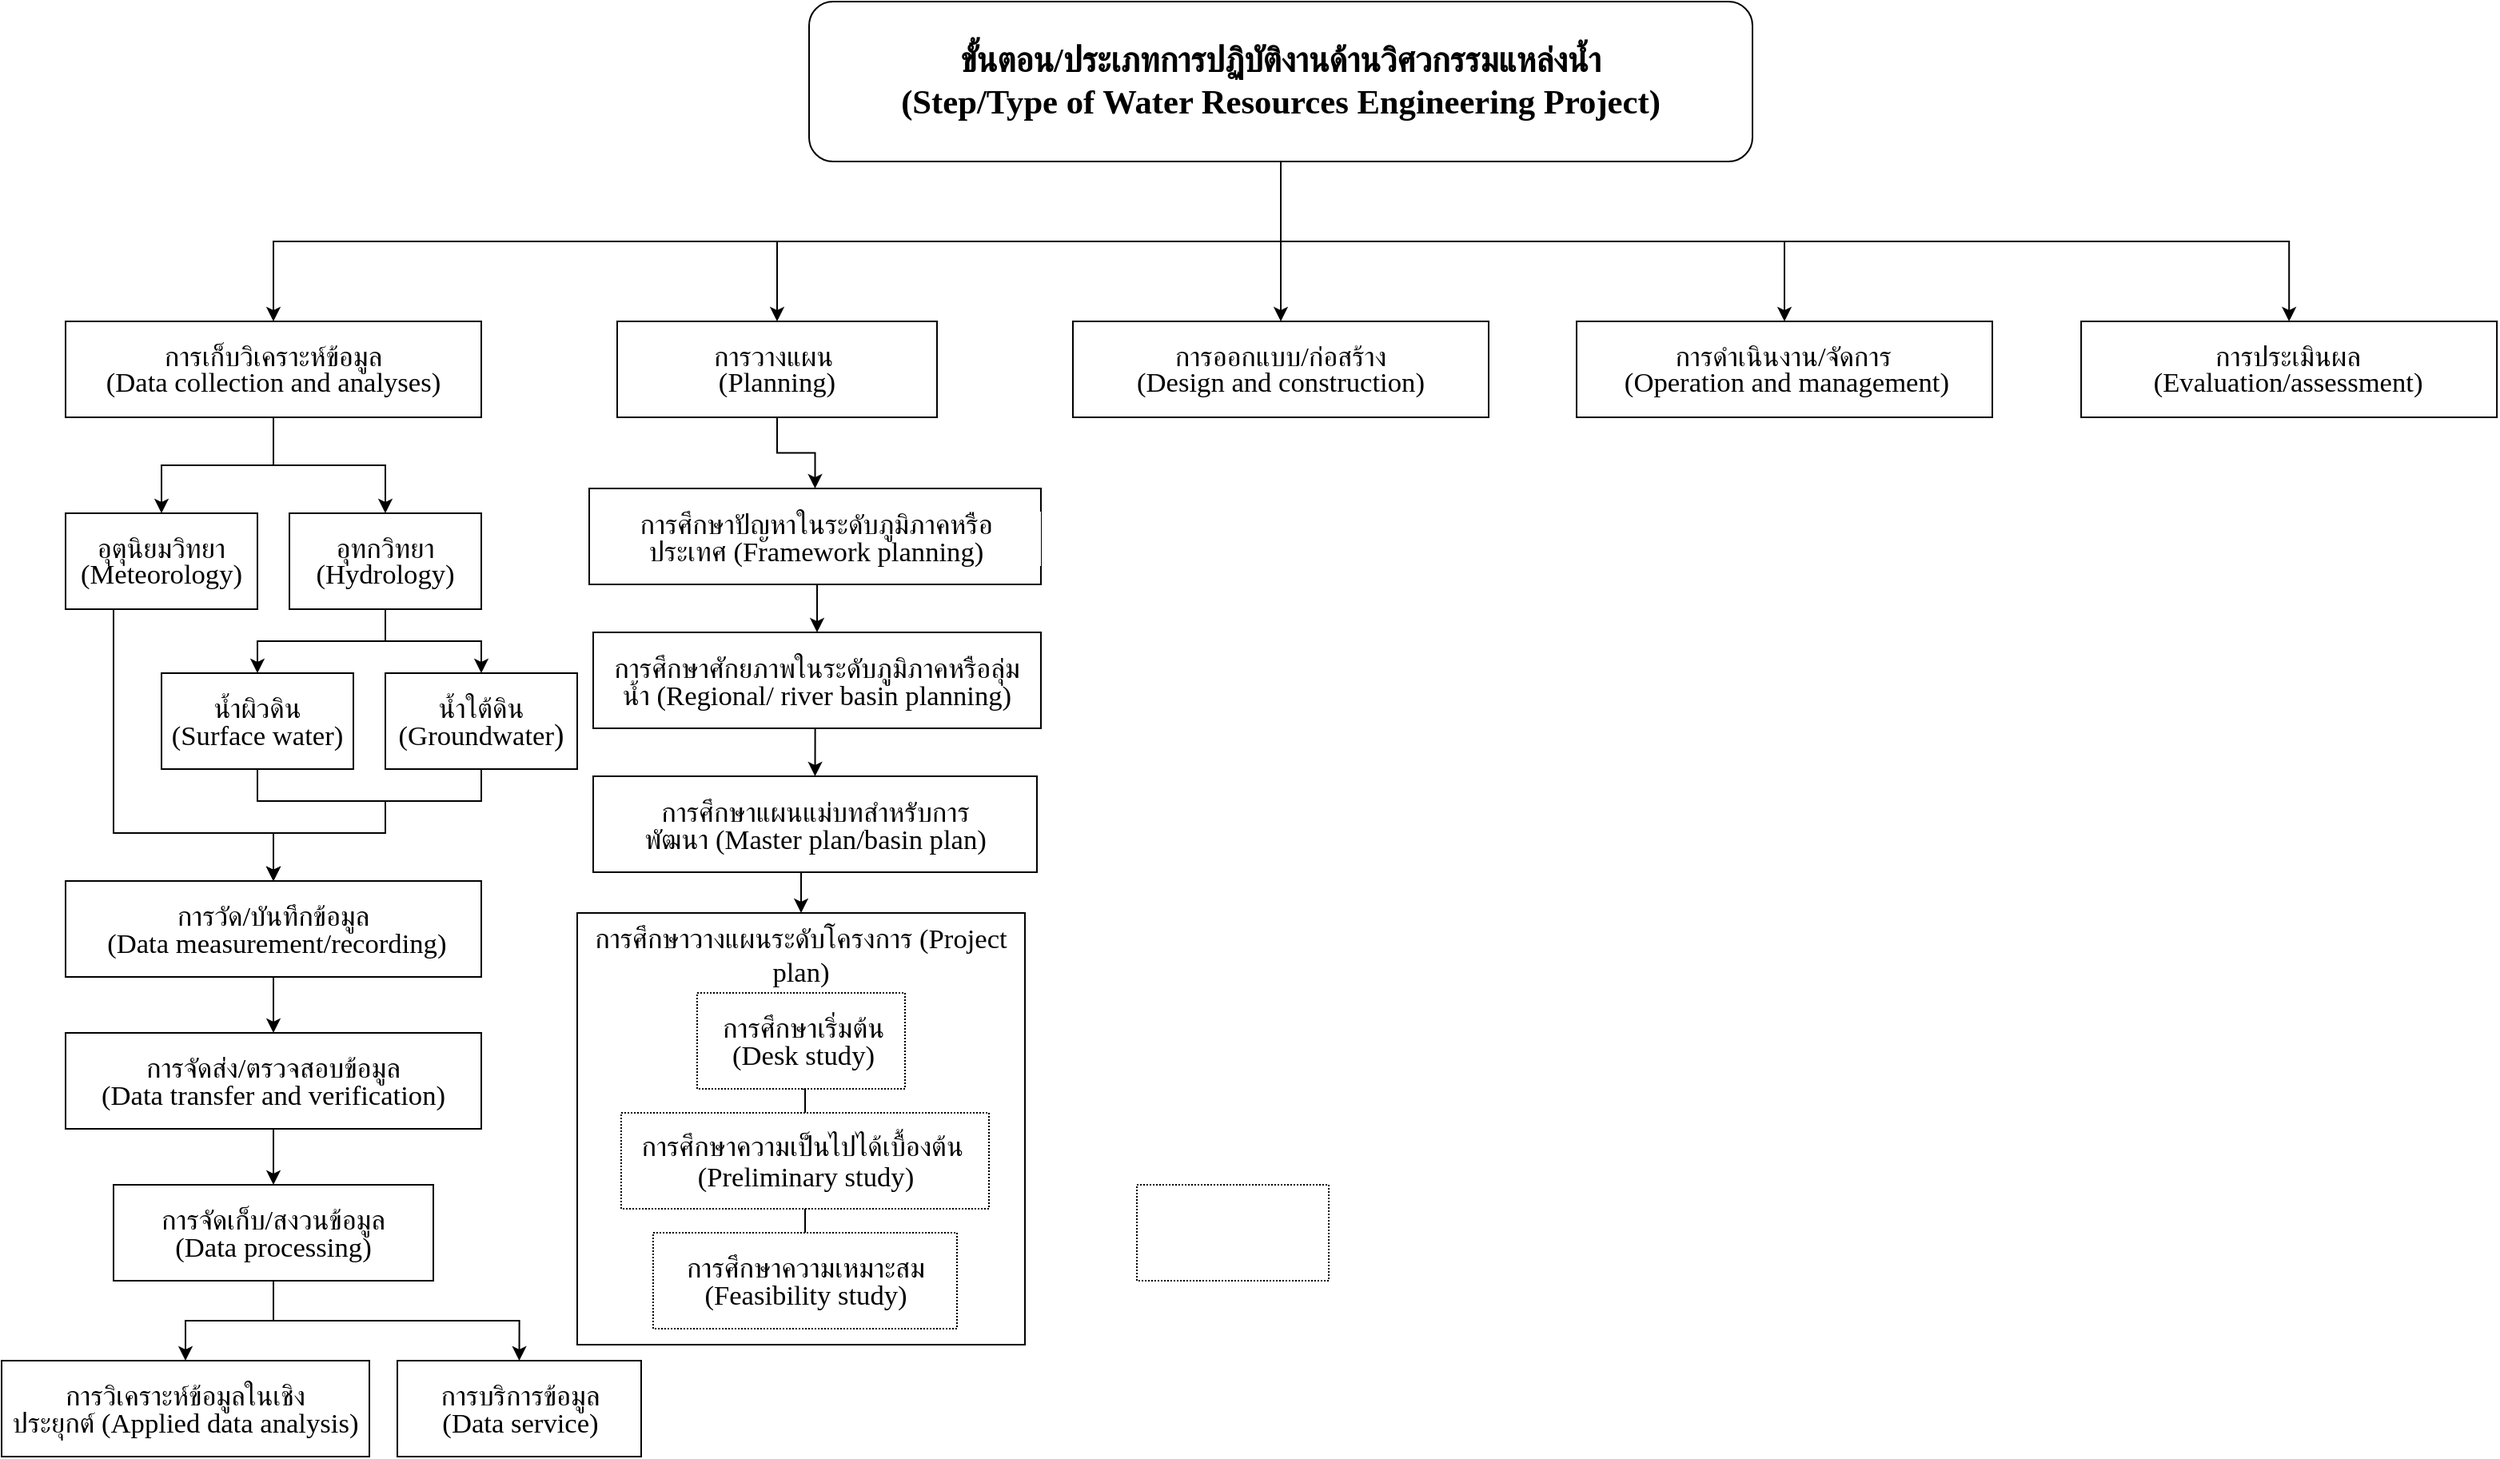 <mxfile version="15.6.5" type="github">
  <diagram id="C5RBs43oDa-KdzZeNtuy" name="Page-1">
    <mxGraphModel dx="1940" dy="632" grid="1" gridSize="10" guides="1" tooltips="1" connect="1" arrows="1" fold="1" page="1" pageScale="1" pageWidth="827" pageHeight="1169" math="0" shadow="0">
      <root>
        <mxCell id="WIyWlLk6GJQsqaUBKTNV-0" />
        <mxCell id="WIyWlLk6GJQsqaUBKTNV-1" parent="WIyWlLk6GJQsqaUBKTNV-0" />
        <mxCell id="LF6EKqhV0Nr8-d3hsMDu-3" style="edgeStyle=orthogonalEdgeStyle;rounded=0;orthogonalLoop=1;jettySize=auto;html=1;exitX=0.5;exitY=1;exitDx=0;exitDy=0;entryX=0.5;entryY=0;entryDx=0;entryDy=0;fontFamily=Sarabun;fontSource=https%3A%2F%2Ffonts.googleapis.com%2Fcss%3Ffamily%3DSarabun;fontColor=default;strokeColor=default;labelBackgroundColor=default;" edge="1" parent="WIyWlLk6GJQsqaUBKTNV-1" source="WIyWlLk6GJQsqaUBKTNV-3" target="LF6EKqhV0Nr8-d3hsMDu-1">
          <mxGeometry relative="1" as="geometry" />
        </mxCell>
        <mxCell id="LF6EKqhV0Nr8-d3hsMDu-9" style="edgeStyle=orthogonalEdgeStyle;rounded=0;orthogonalLoop=1;jettySize=auto;html=1;exitX=0.5;exitY=1;exitDx=0;exitDy=0;entryX=0.5;entryY=0;entryDx=0;entryDy=0;labelBackgroundColor=default;fontFamily=Sarabun;fontSource=https%3A%2F%2Ffonts.googleapis.com%2Fcss%3Ffamily%3DSarabun;fontColor=default;strokeColor=default;" edge="1" parent="WIyWlLk6GJQsqaUBKTNV-1" source="WIyWlLk6GJQsqaUBKTNV-3" target="LF6EKqhV0Nr8-d3hsMDu-4">
          <mxGeometry relative="1" as="geometry" />
        </mxCell>
        <mxCell id="LF6EKqhV0Nr8-d3hsMDu-10" style="edgeStyle=orthogonalEdgeStyle;rounded=0;orthogonalLoop=1;jettySize=auto;html=1;exitX=0.5;exitY=1;exitDx=0;exitDy=0;labelBackgroundColor=default;fontFamily=Sarabun;fontSource=https%3A%2F%2Ffonts.googleapis.com%2Fcss%3Ffamily%3DSarabun;fontColor=default;strokeColor=default;" edge="1" parent="WIyWlLk6GJQsqaUBKTNV-1" source="WIyWlLk6GJQsqaUBKTNV-3" target="LF6EKqhV0Nr8-d3hsMDu-6">
          <mxGeometry relative="1" as="geometry" />
        </mxCell>
        <mxCell id="LF6EKqhV0Nr8-d3hsMDu-11" style="edgeStyle=orthogonalEdgeStyle;rounded=0;orthogonalLoop=1;jettySize=auto;html=1;exitX=0.5;exitY=1;exitDx=0;exitDy=0;entryX=0.5;entryY=0;entryDx=0;entryDy=0;labelBackgroundColor=default;fontFamily=Sarabun;fontSource=https%3A%2F%2Ffonts.googleapis.com%2Fcss%3Ffamily%3DSarabun;fontColor=default;strokeColor=default;" edge="1" parent="WIyWlLk6GJQsqaUBKTNV-1" source="WIyWlLk6GJQsqaUBKTNV-3" target="LF6EKqhV0Nr8-d3hsMDu-7">
          <mxGeometry relative="1" as="geometry" />
        </mxCell>
        <mxCell id="LF6EKqhV0Nr8-d3hsMDu-12" style="edgeStyle=orthogonalEdgeStyle;rounded=0;orthogonalLoop=1;jettySize=auto;html=1;exitX=0.5;exitY=1;exitDx=0;exitDy=0;labelBackgroundColor=default;fontFamily=Sarabun;fontSource=https%3A%2F%2Ffonts.googleapis.com%2Fcss%3Ffamily%3DSarabun;fontColor=default;strokeColor=default;" edge="1" parent="WIyWlLk6GJQsqaUBKTNV-1" source="WIyWlLk6GJQsqaUBKTNV-3" target="LF6EKqhV0Nr8-d3hsMDu-8">
          <mxGeometry relative="1" as="geometry" />
        </mxCell>
        <mxCell id="WIyWlLk6GJQsqaUBKTNV-3" value="&lt;p&gt;&lt;b&gt;&lt;font data-font-src=&quot;https://fonts.google.com/specimen/Sarabun?query=sarabun#standard-styles&quot;&gt;&lt;span lang=&quot;TH&quot; style=&quot;font-size: 16pt&quot;&gt;ขั้นตอน/ประเภทการปฏิบัติงานด้านวิศวกรรมแหล่งน้ำ&lt;/span&gt;&lt;span lang=&quot;EN-US&quot; style=&quot;font-size: 16pt&quot;&gt;&lt;br&gt;&lt;/span&gt;&lt;/font&gt;&lt;/b&gt;&lt;b&gt;&lt;font data-font-src=&quot;https://fonts.google.com/specimen/Sarabun?query=sarabun#standard-styles&quot;&gt;&lt;span lang=&quot;EN-US&quot; style=&quot;font-size: 16pt&quot;&gt;(Step/Type of Water Resources Engineering Project)&lt;/span&gt;&lt;/font&gt;&lt;/b&gt;&lt;/p&gt;&lt;span style=&quot;font-size: medium&quot;&gt;&lt;/span&gt;" style="rounded=1;whiteSpace=wrap;html=1;fontSize=12;glass=0;strokeWidth=1;shadow=0;fillColor=default;strokeColor=default;fontColor=default;fontFamily=Sarabun;fontSource=https%3A%2F%2Ffonts.googleapis.com%2Fcss%3Ffamily%3DSarabun;" parent="WIyWlLk6GJQsqaUBKTNV-1" vertex="1">
          <mxGeometry x="-295" y="40" width="590" height="100" as="geometry" />
        </mxCell>
        <mxCell id="LF6EKqhV0Nr8-d3hsMDu-22" style="edgeStyle=orthogonalEdgeStyle;rounded=0;orthogonalLoop=1;jettySize=auto;html=1;exitX=0.5;exitY=1;exitDx=0;exitDy=0;entryX=0.5;entryY=0;entryDx=0;entryDy=0;labelBackgroundColor=default;fontFamily=Sarabun;fontSource=https%3A%2F%2Ffonts.googleapis.com%2Fcss%3Ffamily%3DSarabun;fontColor=default;strokeColor=default;" edge="1" parent="WIyWlLk6GJQsqaUBKTNV-1" source="LF6EKqhV0Nr8-d3hsMDu-1" target="LF6EKqhV0Nr8-d3hsMDu-13">
          <mxGeometry relative="1" as="geometry" />
        </mxCell>
        <mxCell id="LF6EKqhV0Nr8-d3hsMDu-23" style="edgeStyle=orthogonalEdgeStyle;rounded=0;orthogonalLoop=1;jettySize=auto;html=1;exitX=0.5;exitY=1;exitDx=0;exitDy=0;entryX=0.5;entryY=0;entryDx=0;entryDy=0;labelBackgroundColor=default;fontFamily=Sarabun;fontSource=https%3A%2F%2Ffonts.googleapis.com%2Fcss%3Ffamily%3DSarabun;fontColor=default;strokeColor=default;" edge="1" parent="WIyWlLk6GJQsqaUBKTNV-1" source="LF6EKqhV0Nr8-d3hsMDu-1" target="LF6EKqhV0Nr8-d3hsMDu-21">
          <mxGeometry relative="1" as="geometry" />
        </mxCell>
        <mxCell id="LF6EKqhV0Nr8-d3hsMDu-1" value="&lt;p class=&quot;MsoNormal&quot; align=&quot;center&quot; style=&quot;margin: 0cm ; font-size: 14pt ; line-height: 11pt&quot;&gt;&lt;font face=&quot;Sarabun&quot; data-font-src=&quot;https://fonts.googleapis.com/css?family=Sarabun&quot;&gt;&lt;span&gt;&lt;span lang=&quot;TH&quot; style=&quot;font-size: 13pt&quot;&gt;การเก็บวิเคราะห์ข้อมูล&lt;/span&gt;&lt;/span&gt;&lt;span&gt;&lt;span lang=&quot;EN-US&quot; style=&quot;font-size: 13pt&quot;&gt;&lt;/span&gt;&lt;/span&gt;&lt;/font&gt;&lt;/p&gt;&lt;p class=&quot;MsoNormal&quot; align=&quot;center&quot; style=&quot;margin: 0cm ; font-size: 14pt ; line-height: 11pt&quot;&gt;&lt;span&gt;&lt;span lang=&quot;EN-US&quot; style=&quot;font-size: 13pt&quot;&gt;&lt;font face=&quot;Sarabun&quot; data-font-src=&quot;https://fonts.googleapis.com/css?family=Sarabun&quot;&gt;(Data collection and analyses)&lt;/font&gt;&lt;font face=&quot;Angsana New, serif&quot;&gt;&lt;/font&gt;&lt;/span&gt;&lt;/span&gt;&lt;/p&gt;" style="rounded=0;whiteSpace=wrap;html=1;fontFamily=TH Sarabun New;fontSource=https%3A%2F%2Ffonts.google.com%2Fspecimen%2FSarabun%3Fquery%3Dsarabun%23standard-styles;fontColor=default;strokeColor=default;fillColor=default;fontStyle=0;labelBackgroundColor=default;" vertex="1" parent="WIyWlLk6GJQsqaUBKTNV-1">
          <mxGeometry x="-760" y="240" width="260" height="60" as="geometry" />
        </mxCell>
        <mxCell id="LF6EKqhV0Nr8-d3hsMDu-43" style="edgeStyle=orthogonalEdgeStyle;rounded=0;orthogonalLoop=1;jettySize=auto;html=1;exitX=0.5;exitY=1;exitDx=0;exitDy=0;labelBackgroundColor=default;fontFamily=Sarabun;fontSource=https%3A%2F%2Ffonts.googleapis.com%2Fcss%3Ffamily%3DSarabun;fontSize=11;fontColor=default;strokeColor=default;" edge="1" parent="WIyWlLk6GJQsqaUBKTNV-1" source="LF6EKqhV0Nr8-d3hsMDu-4" target="LF6EKqhV0Nr8-d3hsMDu-40">
          <mxGeometry relative="1" as="geometry" />
        </mxCell>
        <mxCell id="LF6EKqhV0Nr8-d3hsMDu-4" value="&lt;p class=&quot;MsoNormal&quot; align=&quot;center&quot; style=&quot;margin: 0cm; font-size: 14pt; line-height: 11pt;&quot;&gt;&lt;span&gt;&lt;span lang=&quot;TH&quot; style=&quot;font-size: 13pt;&quot;&gt;การวางแผน&amp;nbsp;&lt;/span&gt;&lt;/span&gt;&lt;span&gt;&lt;span lang=&quot;EN-US&quot; style=&quot;font-size: 13pt;&quot;&gt;&lt;/span&gt;&lt;/span&gt;&lt;/p&gt;&lt;p class=&quot;MsoNormal&quot; align=&quot;center&quot; style=&quot;margin: 0cm; font-size: 14pt; line-height: 11pt;&quot;&gt;&lt;span&gt;&lt;span lang=&quot;EN-US&quot; style=&quot;font-size: 13pt;&quot;&gt;(Planning)&lt;/span&gt;&lt;/span&gt;&lt;/p&gt;" style="rounded=0;whiteSpace=wrap;html=1;fontFamily=Sarabun;fontSource=https%3A%2F%2Ffonts.googleapis.com%2Fcss%3Ffamily%3DSarabun;fontColor=default;strokeColor=default;fillColor=default;fontStyle=0;labelBackgroundColor=default;" vertex="1" parent="WIyWlLk6GJQsqaUBKTNV-1">
          <mxGeometry x="-415" y="240" width="200" height="60" as="geometry" />
        </mxCell>
        <mxCell id="LF6EKqhV0Nr8-d3hsMDu-6" value="&lt;p class=&quot;MsoNormal&quot; align=&quot;center&quot; style=&quot;margin: 0cm; font-size: 14pt; line-height: 11pt;&quot;&gt;&lt;span&gt;&lt;span lang=&quot;TH&quot; style=&quot;font-size: 13pt;&quot;&gt;การออกแบบ/ก่อสร้าง&lt;/span&gt;&lt;/span&gt;&lt;span&gt;&lt;span lang=&quot;EN-US&quot; style=&quot;font-size: 13pt;&quot;&gt;&lt;/span&gt;&lt;/span&gt;&lt;/p&gt;&lt;p class=&quot;MsoNormal&quot; align=&quot;center&quot; style=&quot;margin: 0cm; font-size: 14pt; line-height: 11pt;&quot;&gt;&lt;span&gt;&lt;span lang=&quot;EN-US&quot; style=&quot;font-size: 13pt;&quot;&gt;(Design and construction)&lt;/span&gt;&lt;/span&gt;&lt;span&gt;&lt;span lang=&quot;EN-US&quot; style=&quot;font-size: 13pt&quot;&gt;&lt;/span&gt;&lt;/span&gt;&lt;/p&gt;" style="rounded=0;whiteSpace=wrap;html=1;fontFamily=Sarabun;fontSource=https%3A%2F%2Ffonts.googleapis.com%2Fcss%3Ffamily%3DSarabun;fontColor=default;strokeColor=default;fillColor=default;fontStyle=0;labelBackgroundColor=default;" vertex="1" parent="WIyWlLk6GJQsqaUBKTNV-1">
          <mxGeometry x="-130" y="240" width="260" height="60" as="geometry" />
        </mxCell>
        <mxCell id="LF6EKqhV0Nr8-d3hsMDu-7" value="&lt;p class=&quot;MsoNormal&quot; align=&quot;center&quot; style=&quot;margin: 0cm -9.3pt 0.0pt -7.1pt ; font-size: 14pt ; line-height: 11pt&quot;&gt;&lt;span&gt;&lt;span lang=&quot;TH&quot; style=&quot;font-size: 13pt&quot;&gt;การดำเนินงาน/จัดการ&amp;nbsp;&lt;/span&gt;&lt;/span&gt;&lt;/p&gt;&lt;p class=&quot;MsoNormal&quot; align=&quot;center&quot; style=&quot;margin: 0cm -9.3pt 0.0pt -7.1pt ; font-size: 14pt ; line-height: 11pt&quot;&gt;&lt;span&gt;&lt;span lang=&quot;EN-US&quot; style=&quot;font-size: 13pt&quot;&gt;(Operation and&lt;/span&gt;&lt;/span&gt;&lt;span&gt;&lt;span lang=&quot;EN-US&quot; style=&quot;font-size: 13pt&quot;&gt;&amp;nbsp;&lt;/span&gt;&lt;/span&gt;&lt;span&gt;&lt;span lang=&quot;EN-US&quot; style=&quot;font-size: 13pt&quot;&gt;management)&lt;/span&gt;&lt;/span&gt;&lt;/p&gt;" style="rounded=0;whiteSpace=wrap;html=1;fontFamily=Sarabun;fontSource=https%3A%2F%2Ffonts.googleapis.com%2Fcss%3Ffamily%3DSarabun;fontColor=default;strokeColor=default;fillColor=default;fontStyle=0;labelBackgroundColor=default;" vertex="1" parent="WIyWlLk6GJQsqaUBKTNV-1">
          <mxGeometry x="185" y="240" width="260" height="60" as="geometry" />
        </mxCell>
        <mxCell id="LF6EKqhV0Nr8-d3hsMDu-8" value="&lt;p class=&quot;MsoNormal&quot; align=&quot;center&quot; style=&quot;margin: 0cm -5.65pt 0.0pt -7.1pt ; font-size: 14pt ; line-height: 11pt&quot;&gt;&lt;span&gt;&lt;span lang=&quot;TH&quot; style=&quot;font-size: 13pt&quot;&gt;การประเมินผล&lt;/span&gt;&lt;/span&gt;&lt;/p&gt;&lt;p class=&quot;MsoNormal&quot; align=&quot;center&quot; style=&quot;margin: 0cm -5.65pt 0.0pt -7.1pt ; font-size: 14pt ; line-height: 11pt&quot;&gt;&lt;span&gt;&lt;span lang=&quot;EN-US&quot; style=&quot;font-size: 13pt&quot;&gt;(Evaluation/assessment)&lt;/span&gt;&lt;/span&gt;&lt;/p&gt;" style="rounded=0;whiteSpace=wrap;html=1;fontFamily=Sarabun;fontSource=https%3A%2F%2Ffonts.googleapis.com%2Fcss%3Ffamily%3DSarabun;fontColor=default;strokeColor=default;fillColor=default;fontStyle=0;labelBackgroundColor=default;" vertex="1" parent="WIyWlLk6GJQsqaUBKTNV-1">
          <mxGeometry x="500.56" y="240" width="260" height="60" as="geometry" />
        </mxCell>
        <mxCell id="LF6EKqhV0Nr8-d3hsMDu-29" style="edgeStyle=orthogonalEdgeStyle;rounded=0;orthogonalLoop=1;jettySize=auto;html=1;exitX=0.5;exitY=1;exitDx=0;exitDy=0;entryX=0.5;entryY=0;entryDx=0;entryDy=0;labelBackgroundColor=default;fontFamily=Sarabun;fontSource=https%3A%2F%2Ffonts.googleapis.com%2Fcss%3Ffamily%3DSarabun;fontColor=default;strokeColor=default;" edge="1" parent="WIyWlLk6GJQsqaUBKTNV-1" source="LF6EKqhV0Nr8-d3hsMDu-13" target="LF6EKqhV0Nr8-d3hsMDu-18">
          <mxGeometry relative="1" as="geometry">
            <Array as="points">
              <mxPoint x="-730" y="420" />
              <mxPoint x="-730" y="560" />
              <mxPoint x="-630" y="560" />
            </Array>
          </mxGeometry>
        </mxCell>
        <mxCell id="LF6EKqhV0Nr8-d3hsMDu-13" value="&lt;p class=&quot;MsoNormal&quot; align=&quot;center&quot; style=&quot;margin: 0cm; font-size: 14pt; font-style: normal; letter-spacing: normal; text-indent: 0px; text-transform: none; word-spacing: 0px; text-decoration: none; text-align: center; line-height: 11pt;&quot;&gt;&lt;span lang=&quot;TH&quot; style=&quot;font-size: 13pt;&quot;&gt;อุตุนิยมวิทยา&lt;/span&gt;&lt;/p&gt;&lt;p class=&quot;MsoNormal&quot; align=&quot;center&quot; style=&quot;margin: 0cm; font-size: 14pt; font-style: normal; letter-spacing: normal; text-indent: 0px; text-transform: none; word-spacing: 0px; text-decoration: none; text-align: center; line-height: 11pt;&quot;&gt;&lt;span lang=&quot;EN-US&quot; style=&quot;font-size: 13pt;&quot;&gt;(Meteorology)&lt;/span&gt;&lt;/p&gt;" style="rounded=0;html=1;labelBackgroundColor=default;fontFamily=Sarabun;fontSource=https%3A%2F%2Ffonts.googleapis.com%2Fcss%3Ffamily%3DSarabun;fontColor=default;strokeColor=default;fillColor=default;fontStyle=0;whiteSpace=wrap;" vertex="1" parent="WIyWlLk6GJQsqaUBKTNV-1">
          <mxGeometry x="-760" y="360" width="120" height="60" as="geometry" />
        </mxCell>
        <mxCell id="LF6EKqhV0Nr8-d3hsMDu-14" value="&lt;p class=&quot;MsoNormal&quot; align=&quot;center&quot; style=&quot;margin: 0cm ; font-size: 14pt ; line-height: 12pt&quot;&gt;&lt;span lang=&quot;TH&quot; style=&quot;font-size: 13pt&quot;&gt;การบริการข้อมูล&lt;/span&gt;&lt;span lang=&quot;EN-US&quot; style=&quot;font-size: 13pt&quot;&gt;&lt;/span&gt;&lt;/p&gt;&lt;p class=&quot;MsoNormal&quot; align=&quot;center&quot; style=&quot;margin: 0cm ; font-size: 14pt ; line-height: 12pt&quot;&gt;&lt;span lang=&quot;TH&quot; style=&quot;font-size: 13pt&quot;&gt;(Data service)&lt;/span&gt;&lt;/p&gt;" style="rounded=0;whiteSpace=wrap;html=1;labelBackgroundColor=default;fontFamily=Sarabun;fontSource=https%3A%2F%2Ffonts.googleapis.com%2Fcss%3Ffamily%3DSarabun;fontColor=default;strokeColor=default;fillColor=default;fontStyle=0" vertex="1" parent="WIyWlLk6GJQsqaUBKTNV-1">
          <mxGeometry x="-552.5" y="890" width="152.5" height="60" as="geometry" />
        </mxCell>
        <mxCell id="LF6EKqhV0Nr8-d3hsMDu-15" value="&lt;p class=&quot;MsoNormal&quot; align=&quot;center&quot; style=&quot;margin: 0cm ; font-size: 14pt ; line-height: 12pt&quot;&gt;&lt;span lang=&quot;TH&quot; style=&quot;font-size: 13pt&quot;&gt;การวิเคราะห์ข้อมูลในเชิงประยุกต์&amp;nbsp;&lt;/span&gt;&lt;span style=&quot;font-size: 13pt&quot;&gt;(Applied data analysis)&lt;/span&gt;&lt;/p&gt;" style="rounded=0;whiteSpace=wrap;html=1;labelBackgroundColor=default;fontFamily=Sarabun;fontSource=https%3A%2F%2Ffonts.googleapis.com%2Fcss%3Ffamily%3DSarabun;fontColor=default;strokeColor=default;fillColor=default;fontStyle=0;spacing=2;" vertex="1" parent="WIyWlLk6GJQsqaUBKTNV-1">
          <mxGeometry x="-800" y="890" width="230" height="60" as="geometry" />
        </mxCell>
        <mxCell id="LF6EKqhV0Nr8-d3hsMDu-33" style="edgeStyle=orthogonalEdgeStyle;rounded=0;orthogonalLoop=1;jettySize=auto;html=1;exitX=0.5;exitY=1;exitDx=0;exitDy=0;entryX=0.5;entryY=0;entryDx=0;entryDy=0;labelBackgroundColor=default;fontFamily=Sarabun;fontSource=https%3A%2F%2Ffonts.googleapis.com%2Fcss%3Ffamily%3DSarabun;fontColor=default;strokeColor=default;" edge="1" parent="WIyWlLk6GJQsqaUBKTNV-1" source="LF6EKqhV0Nr8-d3hsMDu-16" target="LF6EKqhV0Nr8-d3hsMDu-15">
          <mxGeometry relative="1" as="geometry" />
        </mxCell>
        <mxCell id="LF6EKqhV0Nr8-d3hsMDu-34" style="edgeStyle=orthogonalEdgeStyle;rounded=0;orthogonalLoop=1;jettySize=auto;html=1;exitX=0.5;exitY=1;exitDx=0;exitDy=0;entryX=0.5;entryY=0;entryDx=0;entryDy=0;labelBackgroundColor=default;fontFamily=Sarabun;fontSource=https%3A%2F%2Ffonts.googleapis.com%2Fcss%3Ffamily%3DSarabun;fontColor=default;strokeColor=default;" edge="1" parent="WIyWlLk6GJQsqaUBKTNV-1" source="LF6EKqhV0Nr8-d3hsMDu-16" target="LF6EKqhV0Nr8-d3hsMDu-14">
          <mxGeometry relative="1" as="geometry" />
        </mxCell>
        <mxCell id="LF6EKqhV0Nr8-d3hsMDu-16" value="&lt;p class=&quot;MsoNormal&quot; align=&quot;center&quot; style=&quot;margin: 0cm ; font-size: 14pt ; line-height: 12pt&quot;&gt;&lt;span lang=&quot;TH&quot; style=&quot;font-size: 13pt&quot;&gt;การจัดเก็บ/สงวนข้อมูล&lt;/span&gt;&lt;/p&gt;&lt;p class=&quot;MsoNormal&quot; align=&quot;center&quot; style=&quot;margin: 0cm ; font-size: 14pt ; line-height: 12pt&quot;&gt;&lt;span lang=&quot;EN-US&quot; style=&quot;font-size: 13pt&quot;&gt;(Data processing)&lt;/span&gt;&lt;/p&gt;" style="rounded=0;whiteSpace=wrap;html=1;labelBackgroundColor=default;fontFamily=Sarabun;fontSource=https%3A%2F%2Ffonts.googleapis.com%2Fcss%3Ffamily%3DSarabun;fontColor=default;strokeColor=default;fillColor=default;fontStyle=0" vertex="1" parent="WIyWlLk6GJQsqaUBKTNV-1">
          <mxGeometry x="-730" y="780" width="200" height="60" as="geometry" />
        </mxCell>
        <mxCell id="LF6EKqhV0Nr8-d3hsMDu-32" style="edgeStyle=orthogonalEdgeStyle;rounded=0;orthogonalLoop=1;jettySize=auto;html=1;exitX=0.5;exitY=1;exitDx=0;exitDy=0;entryX=0.5;entryY=0;entryDx=0;entryDy=0;labelBackgroundColor=default;fontFamily=Sarabun;fontSource=https%3A%2F%2Ffonts.googleapis.com%2Fcss%3Ffamily%3DSarabun;fontColor=default;strokeColor=default;" edge="1" parent="WIyWlLk6GJQsqaUBKTNV-1" source="LF6EKqhV0Nr8-d3hsMDu-17" target="LF6EKqhV0Nr8-d3hsMDu-16">
          <mxGeometry relative="1" as="geometry" />
        </mxCell>
        <mxCell id="LF6EKqhV0Nr8-d3hsMDu-17" value="&lt;p class=&quot;MsoNormal&quot; align=&quot;center&quot; style=&quot;margin: 0cm ; font-size: 14pt ; line-height: 12pt&quot;&gt;&lt;span lang=&quot;TH&quot; style=&quot;font-size: 13pt&quot;&gt;การจัดส่ง/ตรวจสอบข้อมูล&lt;/span&gt;&lt;/p&gt;&lt;p class=&quot;MsoNormal&quot; align=&quot;center&quot; style=&quot;margin: 0cm ; font-size: 14pt ; line-height: 12pt&quot;&gt;&lt;span lang=&quot;EN-US&quot; style=&quot;font-size: 13pt&quot;&gt;(Data transfer and verification)&lt;/span&gt;&lt;/p&gt;" style="rounded=0;whiteSpace=wrap;html=1;labelBackgroundColor=default;fontFamily=Sarabun;fontSource=https%3A%2F%2Ffonts.googleapis.com%2Fcss%3Ffamily%3DSarabun;fontColor=default;strokeColor=default;fillColor=default;fontStyle=0" vertex="1" parent="WIyWlLk6GJQsqaUBKTNV-1">
          <mxGeometry x="-760" y="685" width="260" height="60" as="geometry" />
        </mxCell>
        <mxCell id="LF6EKqhV0Nr8-d3hsMDu-31" style="edgeStyle=orthogonalEdgeStyle;rounded=0;orthogonalLoop=1;jettySize=auto;html=1;exitX=0.5;exitY=1;exitDx=0;exitDy=0;labelBackgroundColor=default;fontFamily=Sarabun;fontSource=https%3A%2F%2Ffonts.googleapis.com%2Fcss%3Ffamily%3DSarabun;fontColor=default;strokeColor=default;" edge="1" parent="WIyWlLk6GJQsqaUBKTNV-1" source="LF6EKqhV0Nr8-d3hsMDu-18" target="LF6EKqhV0Nr8-d3hsMDu-17">
          <mxGeometry relative="1" as="geometry" />
        </mxCell>
        <mxCell id="LF6EKqhV0Nr8-d3hsMDu-18" value="&lt;p class=&quot;MsoNormal&quot; align=&quot;center&quot; style=&quot;margin: 0cm ; font-size: 14pt ; line-height: 12pt&quot;&gt;&lt;span lang=&quot;TH&quot; style=&quot;font-size: 13pt&quot;&gt;การวัด/บันทึกข้อมูล&lt;/span&gt;&lt;/p&gt;&lt;p class=&quot;MsoNormal&quot; align=&quot;center&quot; style=&quot;margin: 0cm ; font-size: 14pt ; line-height: 12pt&quot;&gt;&lt;span lang=&quot;EN-US&quot; style=&quot;font-size: 13pt&quot;&gt;&amp;nbsp;(Data measurement/recording)&lt;/span&gt;&lt;/p&gt;" style="rounded=0;whiteSpace=wrap;html=1;labelBackgroundColor=default;fontFamily=Sarabun;fontSource=https%3A%2F%2Ffonts.googleapis.com%2Fcss%3Ffamily%3DSarabun;fontColor=default;strokeColor=default;fillColor=default;fontStyle=0" vertex="1" parent="WIyWlLk6GJQsqaUBKTNV-1">
          <mxGeometry x="-760" y="590" width="260" height="60" as="geometry" />
        </mxCell>
        <mxCell id="LF6EKqhV0Nr8-d3hsMDu-30" style="edgeStyle=orthogonalEdgeStyle;rounded=0;orthogonalLoop=1;jettySize=auto;html=1;exitX=0.5;exitY=1;exitDx=0;exitDy=0;entryX=0.5;entryY=0;entryDx=0;entryDy=0;labelBackgroundColor=default;fontFamily=Sarabun;fontSource=https%3A%2F%2Ffonts.googleapis.com%2Fcss%3Ffamily%3DSarabun;fontColor=default;strokeColor=default;" edge="1" parent="WIyWlLk6GJQsqaUBKTNV-1" source="LF6EKqhV0Nr8-d3hsMDu-19" target="LF6EKqhV0Nr8-d3hsMDu-18">
          <mxGeometry relative="1" as="geometry">
            <Array as="points">
              <mxPoint x="-500" y="540" />
              <mxPoint x="-560" y="540" />
              <mxPoint x="-560" y="560" />
              <mxPoint x="-630" y="560" />
            </Array>
          </mxGeometry>
        </mxCell>
        <mxCell id="LF6EKqhV0Nr8-d3hsMDu-19" value="&lt;p class=&quot;MsoNormal&quot; align=&quot;center&quot; style=&quot;margin: 0cm; font-size: 14pt; line-height: 12pt;&quot;&gt;&lt;span lang=&quot;TH&quot; style=&quot;font-size: 13pt;&quot;&gt;น้ำใต้ดิน&lt;/span&gt;&lt;/p&gt;&lt;p class=&quot;MsoNormal&quot; align=&quot;center&quot; style=&quot;margin: 0cm; font-size: 14pt; line-height: 12pt;&quot;&gt;&lt;span lang=&quot;EN-US&quot; style=&quot;font-size: 13pt;&quot;&gt;(Groundwater&lt;/span&gt;&lt;span lang=&quot;EN-US&quot; style=&quot;&quot;&gt;)&lt;/span&gt;&lt;/p&gt;" style="rounded=0;whiteSpace=wrap;html=1;labelBackgroundColor=default;fontFamily=Sarabun;fontSource=https%3A%2F%2Ffonts.googleapis.com%2Fcss%3Ffamily%3DSarabun;fontColor=default;strokeColor=default;fillColor=default;fontStyle=0" vertex="1" parent="WIyWlLk6GJQsqaUBKTNV-1">
          <mxGeometry x="-560" y="460" width="120" height="60" as="geometry" />
        </mxCell>
        <mxCell id="LF6EKqhV0Nr8-d3hsMDu-26" style="edgeStyle=orthogonalEdgeStyle;rounded=0;orthogonalLoop=1;jettySize=auto;html=1;exitX=0.5;exitY=1;exitDx=0;exitDy=0;entryX=0.5;entryY=0;entryDx=0;entryDy=0;labelBackgroundColor=default;fontFamily=Sarabun;fontSource=https%3A%2F%2Ffonts.googleapis.com%2Fcss%3Ffamily%3DSarabun;fontColor=default;strokeColor=default;" edge="1" parent="WIyWlLk6GJQsqaUBKTNV-1" source="LF6EKqhV0Nr8-d3hsMDu-20" target="LF6EKqhV0Nr8-d3hsMDu-18">
          <mxGeometry relative="1" as="geometry">
            <Array as="points">
              <mxPoint x="-640" y="540" />
              <mxPoint x="-560" y="540" />
              <mxPoint x="-560" y="560" />
              <mxPoint x="-630" y="560" />
            </Array>
          </mxGeometry>
        </mxCell>
        <mxCell id="LF6EKqhV0Nr8-d3hsMDu-20" value="&lt;p class=&quot;MsoNormal&quot; align=&quot;center&quot; style=&quot;margin: 0cm; font-size: 14pt; line-height: 12pt;&quot;&gt;&lt;span lang=&quot;TH&quot; style=&quot;font-size: 13pt;&quot;&gt;น้ำผิวดิน&lt;/span&gt;&lt;/p&gt;&lt;p class=&quot;MsoNormal&quot; align=&quot;center&quot; style=&quot;margin: 0cm; font-size: 14pt; line-height: 12pt;&quot;&gt;&lt;span lang=&quot;TH&quot; style=&quot;font-size: 13pt;&quot;&gt;(&lt;/span&gt;&lt;span lang=&quot;EN-US&quot; style=&quot;font-size: 13pt;&quot;&gt;Surface water)&lt;/span&gt;&lt;/p&gt;" style="rounded=0;whiteSpace=wrap;html=1;labelBackgroundColor=default;fontFamily=Sarabun;fontSource=https%3A%2F%2Ffonts.googleapis.com%2Fcss%3Ffamily%3DSarabun;fontColor=default;strokeColor=default;fillColor=default;fontStyle=0" vertex="1" parent="WIyWlLk6GJQsqaUBKTNV-1">
          <mxGeometry x="-700" y="460" width="120" height="60" as="geometry" />
        </mxCell>
        <mxCell id="LF6EKqhV0Nr8-d3hsMDu-24" style="edgeStyle=orthogonalEdgeStyle;rounded=0;orthogonalLoop=1;jettySize=auto;html=1;exitX=0.5;exitY=1;exitDx=0;exitDy=0;entryX=0.5;entryY=0;entryDx=0;entryDy=0;labelBackgroundColor=default;fontFamily=Sarabun;fontSource=https%3A%2F%2Ffonts.googleapis.com%2Fcss%3Ffamily%3DSarabun;fontColor=default;strokeColor=default;" edge="1" parent="WIyWlLk6GJQsqaUBKTNV-1" source="LF6EKqhV0Nr8-d3hsMDu-21" target="LF6EKqhV0Nr8-d3hsMDu-19">
          <mxGeometry relative="1" as="geometry" />
        </mxCell>
        <mxCell id="LF6EKqhV0Nr8-d3hsMDu-25" style="edgeStyle=orthogonalEdgeStyle;rounded=0;orthogonalLoop=1;jettySize=auto;html=1;exitX=0.5;exitY=1;exitDx=0;exitDy=0;entryX=0.5;entryY=0;entryDx=0;entryDy=0;labelBackgroundColor=default;fontFamily=Sarabun;fontSource=https%3A%2F%2Ffonts.googleapis.com%2Fcss%3Ffamily%3DSarabun;fontColor=default;strokeColor=default;" edge="1" parent="WIyWlLk6GJQsqaUBKTNV-1" source="LF6EKqhV0Nr8-d3hsMDu-21" target="LF6EKqhV0Nr8-d3hsMDu-20">
          <mxGeometry relative="1" as="geometry" />
        </mxCell>
        <mxCell id="LF6EKqhV0Nr8-d3hsMDu-21" value="&lt;p class=&quot;MsoNormal&quot; align=&quot;center&quot; style=&quot;margin: 0cm; font-size: 14pt; line-height: 11pt;&quot;&gt;&lt;span lang=&quot;TH&quot; style=&quot;font-size: 13pt;&quot;&gt;อุทกวิทยา&lt;/span&gt;&lt;/p&gt;&lt;p class=&quot;MsoNormal&quot; align=&quot;center&quot; style=&quot;margin: 0cm; font-size: 14pt; line-height: 11pt;&quot;&gt;&lt;span lang=&quot;EN-US&quot; style=&quot;font-size: 13pt;&quot;&gt;(Hydrology)&lt;/span&gt;&lt;/p&gt;" style="rounded=0;whiteSpace=wrap;html=1;labelBackgroundColor=default;fontFamily=Sarabun;fontSource=https%3A%2F%2Ffonts.googleapis.com%2Fcss%3Ffamily%3DSarabun;fontColor=default;strokeColor=default;fillColor=default;fontStyle=0" vertex="1" parent="WIyWlLk6GJQsqaUBKTNV-1">
          <mxGeometry x="-620" y="360" width="120" height="60" as="geometry" />
        </mxCell>
        <mxCell id="LF6EKqhV0Nr8-d3hsMDu-37" value="&lt;span lang=&quot;TH&quot; style=&quot;font-size: 13pt;&quot;&gt;การศึกษาวางแผนระดับโครงการ&amp;nbsp;&lt;/span&gt;&lt;span lang=&quot;EN-US&quot; style=&quot;font-size: 13pt;&quot;&gt;(Project plan)&lt;/span&gt;&lt;span style=&quot;font-size: medium&quot;&gt;&lt;/span&gt;" style="rounded=0;whiteSpace=wrap;html=1;labelBackgroundColor=default;fontFamily=Sarabun;fontSource=https%3A%2F%2Ffonts.googleapis.com%2Fcss%3Ffamily%3DSarabun;fontColor=default;strokeColor=default;fillColor=default;fontStyle=0;verticalAlign=top;" vertex="1" parent="WIyWlLk6GJQsqaUBKTNV-1">
          <mxGeometry x="-440" y="610" width="280" height="270" as="geometry" />
        </mxCell>
        <mxCell id="LF6EKqhV0Nr8-d3hsMDu-46" style="edgeStyle=orthogonalEdgeStyle;rounded=0;orthogonalLoop=1;jettySize=auto;html=1;exitX=0.5;exitY=1;exitDx=0;exitDy=0;entryX=0.5;entryY=0;entryDx=0;entryDy=0;labelBackgroundColor=default;fontFamily=Sarabun;fontSource=https%3A%2F%2Ffonts.googleapis.com%2Fcss%3Ffamily%3DSarabun;fontSize=11;fontColor=default;strokeColor=default;" edge="1" parent="WIyWlLk6GJQsqaUBKTNV-1" source="LF6EKqhV0Nr8-d3hsMDu-38" target="LF6EKqhV0Nr8-d3hsMDu-37">
          <mxGeometry relative="1" as="geometry" />
        </mxCell>
        <mxCell id="LF6EKqhV0Nr8-d3hsMDu-38" value="&lt;p class=&quot;MsoNormal&quot; align=&quot;center&quot; style=&quot;margin: 0cm; font-size: 14pt; line-height: 12pt;&quot;&gt;&lt;span lang=&quot;TH&quot; style=&quot;font-size: 13pt;&quot;&gt;การศึกษาแผนแม่บทสำหรับการพัฒนา&lt;/span&gt;&lt;span lang=&quot;EN-US&quot; style=&quot;font-size: 13pt;&quot;&gt;&amp;nbsp;(Master plan/basin plan)&lt;/span&gt;&lt;/p&gt;" style="rounded=0;whiteSpace=wrap;html=1;labelBackgroundColor=default;fontFamily=Sarabun;fontSource=https%3A%2F%2Ffonts.googleapis.com%2Fcss%3Ffamily%3DSarabun;fontColor=default;strokeColor=default;fillColor=default;fontStyle=0" vertex="1" parent="WIyWlLk6GJQsqaUBKTNV-1">
          <mxGeometry x="-430" y="524.5" width="277.5" height="60" as="geometry" />
        </mxCell>
        <mxCell id="LF6EKqhV0Nr8-d3hsMDu-45" style="edgeStyle=orthogonalEdgeStyle;rounded=0;orthogonalLoop=1;jettySize=auto;html=1;exitX=0.5;exitY=1;exitDx=0;exitDy=0;entryX=0.5;entryY=0;entryDx=0;entryDy=0;labelBackgroundColor=default;fontFamily=Sarabun;fontSource=https%3A%2F%2Ffonts.googleapis.com%2Fcss%3Ffamily%3DSarabun;fontSize=11;fontColor=default;strokeColor=default;" edge="1" parent="WIyWlLk6GJQsqaUBKTNV-1" source="LF6EKqhV0Nr8-d3hsMDu-39" target="LF6EKqhV0Nr8-d3hsMDu-38">
          <mxGeometry relative="1" as="geometry" />
        </mxCell>
        <mxCell id="LF6EKqhV0Nr8-d3hsMDu-39" value="&lt;p class=&quot;MsoNormal&quot; align=&quot;center&quot; style=&quot;margin: 0cm; font-size: 14pt; line-height: 12pt;&quot;&gt;&lt;span lang=&quot;TH&quot; style=&quot;font-size: 13pt;&quot;&gt;การศึกษาศักยภาพในระดับภูมิภาคหรือลุ่มน้ำ&lt;/span&gt;&lt;span lang=&quot;EN-US&quot; style=&quot;font-size: 13pt;&quot;&gt;&amp;nbsp;(Regional/ river basin planning)&lt;/span&gt;&lt;/p&gt;" style="rounded=0;whiteSpace=wrap;html=1;labelBackgroundColor=default;fontFamily=Sarabun;fontSource=https%3A%2F%2Ffonts.googleapis.com%2Fcss%3Ffamily%3DSarabun;fontColor=default;strokeColor=default;fillColor=default;fontStyle=0" vertex="1" parent="WIyWlLk6GJQsqaUBKTNV-1">
          <mxGeometry x="-430" y="434.5" width="280" height="60" as="geometry" />
        </mxCell>
        <mxCell id="LF6EKqhV0Nr8-d3hsMDu-44" style="edgeStyle=orthogonalEdgeStyle;rounded=0;orthogonalLoop=1;jettySize=auto;html=1;exitX=0.5;exitY=1;exitDx=0;exitDy=0;entryX=0.5;entryY=0;entryDx=0;entryDy=0;labelBackgroundColor=default;fontFamily=Sarabun;fontSource=https%3A%2F%2Ffonts.googleapis.com%2Fcss%3Ffamily%3DSarabun;fontSize=11;fontColor=default;strokeColor=default;" edge="1" parent="WIyWlLk6GJQsqaUBKTNV-1" source="LF6EKqhV0Nr8-d3hsMDu-40" target="LF6EKqhV0Nr8-d3hsMDu-39">
          <mxGeometry relative="1" as="geometry" />
        </mxCell>
        <mxCell id="LF6EKqhV0Nr8-d3hsMDu-40" value="&lt;p class=&quot;MsoNormal&quot; align=&quot;center&quot; style=&quot;margin: 0cm; font-size: 14pt; line-height: 12pt;&quot;&gt;&lt;span lang=&quot;TH&quot; style=&quot;font-size: 13pt;&quot;&gt;การศึกษาปัญหาในระดับภูมิภาคหรือประเทศ&lt;/span&gt;&lt;span lang=&quot;EN-US&quot; style=&quot;font-size: 13pt;&quot;&gt;&amp;nbsp;(Framework planning)&lt;/span&gt;&lt;/p&gt;" style="rounded=0;whiteSpace=wrap;html=1;labelBackgroundColor=default;fontFamily=Sarabun;fontSource=https%3A%2F%2Ffonts.googleapis.com%2Fcss%3Ffamily%3DSarabun;fontColor=default;strokeColor=default;fillColor=default;fontStyle=0" vertex="1" parent="WIyWlLk6GJQsqaUBKTNV-1">
          <mxGeometry x="-432.5" y="344.5" width="282.5" height="60" as="geometry" />
        </mxCell>
        <mxCell id="LF6EKqhV0Nr8-d3hsMDu-48" style="edgeStyle=orthogonalEdgeStyle;rounded=0;orthogonalLoop=1;jettySize=auto;html=1;exitX=0.5;exitY=1;exitDx=0;exitDy=0;entryX=0.5;entryY=0;entryDx=0;entryDy=0;labelBackgroundColor=default;fontFamily=Sarabun;fontSource=https%3A%2F%2Ffonts.googleapis.com%2Fcss%3Ffamily%3DSarabun;fontSize=11;fontColor=default;strokeColor=default;endArrow=none;endFill=0;" edge="1" parent="WIyWlLk6GJQsqaUBKTNV-1" source="LF6EKqhV0Nr8-d3hsMDu-35" target="LF6EKqhV0Nr8-d3hsMDu-41">
          <mxGeometry relative="1" as="geometry" />
        </mxCell>
        <mxCell id="LF6EKqhV0Nr8-d3hsMDu-35" value="&lt;p class=&quot;MsoNormal&quot; align=&quot;center&quot; style=&quot;margin: 0cm ; font-size: 14pt ; line-height: 13pt&quot;&gt;&lt;span lang=&quot;TH&quot; style=&quot;font-size: 13pt&quot;&gt;การศึกษาความเป็นไปได้เบื้องต้น&amp;nbsp;&lt;/span&gt;&lt;/p&gt;&lt;p class=&quot;MsoNormal&quot; align=&quot;center&quot; style=&quot;margin: 0cm ; font-size: 14pt ; line-height: 13pt&quot;&gt;&lt;span lang=&quot;EN-US&quot; style=&quot;font-size: 13pt&quot;&gt;(Preliminary study)&lt;/span&gt;&lt;/p&gt;" style="rounded=0;whiteSpace=wrap;html=1;labelBackgroundColor=default;fontFamily=Sarabun;fontSource=https%3A%2F%2Ffonts.googleapis.com%2Fcss%3Ffamily%3DSarabun;fontColor=default;strokeColor=default;fillColor=default;fontStyle=0;dashed=1;dashPattern=1 1;" vertex="1" parent="WIyWlLk6GJQsqaUBKTNV-1">
          <mxGeometry x="-412.5" y="735" width="230" height="60" as="geometry" />
        </mxCell>
        <mxCell id="LF6EKqhV0Nr8-d3hsMDu-47" style="edgeStyle=orthogonalEdgeStyle;rounded=0;orthogonalLoop=1;jettySize=auto;html=1;exitX=0.5;exitY=1;exitDx=0;exitDy=0;entryX=0.5;entryY=0;entryDx=0;entryDy=0;labelBackgroundColor=default;fontFamily=Sarabun;fontSource=https%3A%2F%2Ffonts.googleapis.com%2Fcss%3Ffamily%3DSarabun;fontSize=11;fontColor=default;strokeColor=default;endArrow=none;endFill=0;" edge="1" parent="WIyWlLk6GJQsqaUBKTNV-1" source="LF6EKqhV0Nr8-d3hsMDu-36" target="LF6EKqhV0Nr8-d3hsMDu-35">
          <mxGeometry relative="1" as="geometry" />
        </mxCell>
        <mxCell id="LF6EKqhV0Nr8-d3hsMDu-36" value="&lt;p class=&quot;MsoNormal&quot; align=&quot;center&quot; style=&quot;margin: 0cm 0cm 0cm 2.25pt; font-size: 14pt; font-style: normal; letter-spacing: normal; text-indent: 0px; text-transform: none; word-spacing: 0px; text-decoration: none; text-align: center; line-height: 12pt;&quot;&gt;&lt;span lang=&quot;TH&quot; style=&quot;font-size: 13pt;&quot;&gt;การศึกษาเริ่มต้น&lt;/span&gt;&lt;span lang=&quot;EN-US&quot; style=&quot;font-size: 13pt;&quot;&gt;&lt;/span&gt;&lt;/p&gt;&lt;p class=&quot;MsoNormal&quot; align=&quot;center&quot; style=&quot;margin: 0cm 0cm 0cm 2.25pt; font-size: 14pt; font-style: normal; letter-spacing: normal; text-indent: 0px; text-transform: none; word-spacing: 0px; text-decoration: none; text-align: center; line-height: 12pt;&quot;&gt;&lt;span lang=&quot;EN-US&quot; style=&quot;font-size: 13pt;&quot;&gt;(Desk study)&lt;/span&gt;&lt;/p&gt;" style="rounded=0;whiteSpace=wrap;html=1;labelBackgroundColor=default;fontFamily=Sarabun;fontSource=https%3A%2F%2Ffonts.googleapis.com%2Fcss%3Ffamily%3DSarabun;fontColor=default;strokeColor=default;fillColor=default;fontStyle=0;dashed=1;dashPattern=1 1;" vertex="1" parent="WIyWlLk6GJQsqaUBKTNV-1">
          <mxGeometry x="-365" y="660" width="130" height="60" as="geometry" />
        </mxCell>
        <mxCell id="LF6EKqhV0Nr8-d3hsMDu-41" value="&lt;p class=&quot;MsoNormal&quot; align=&quot;center&quot; style=&quot;margin: 0cm ; font-size: 14pt ; line-height: 12pt&quot;&gt;&lt;span lang=&quot;TH&quot; style=&quot;font-size: 13pt&quot;&gt;การศึกษาความเหมาะสม&lt;/span&gt;&lt;/p&gt;&lt;p class=&quot;MsoNormal&quot; align=&quot;center&quot; style=&quot;margin: 0cm ; font-size: 14pt ; line-height: 12pt&quot;&gt;&lt;span lang=&quot;EN-US&quot; style=&quot;font-size: 13pt&quot;&gt;(Feasibility study)&lt;/span&gt;&lt;/p&gt;" style="rounded=0;whiteSpace=wrap;html=1;labelBackgroundColor=default;fontFamily=Sarabun;fontSource=https%3A%2F%2Ffonts.googleapis.com%2Fcss%3Ffamily%3DSarabun;fontColor=default;strokeColor=default;fillColor=default;fontStyle=0;dashed=1;dashPattern=1 1;" vertex="1" parent="WIyWlLk6GJQsqaUBKTNV-1">
          <mxGeometry x="-392.5" y="810" width="190" height="60" as="geometry" />
        </mxCell>
        <mxCell id="LF6EKqhV0Nr8-d3hsMDu-49" value="" style="rounded=0;whiteSpace=wrap;html=1;dashed=1;dashPattern=1 1;labelBackgroundColor=default;fontFamily=Sarabun;fontSource=https%3A%2F%2Ffonts.googleapis.com%2Fcss%3Ffamily%3DSarabun;fontSize=11;fontColor=default;strokeColor=default;fillColor=default;verticalAlign=top;" vertex="1" parent="WIyWlLk6GJQsqaUBKTNV-1">
          <mxGeometry x="-90" y="780" width="120" height="60" as="geometry" />
        </mxCell>
      </root>
    </mxGraphModel>
  </diagram>
</mxfile>
